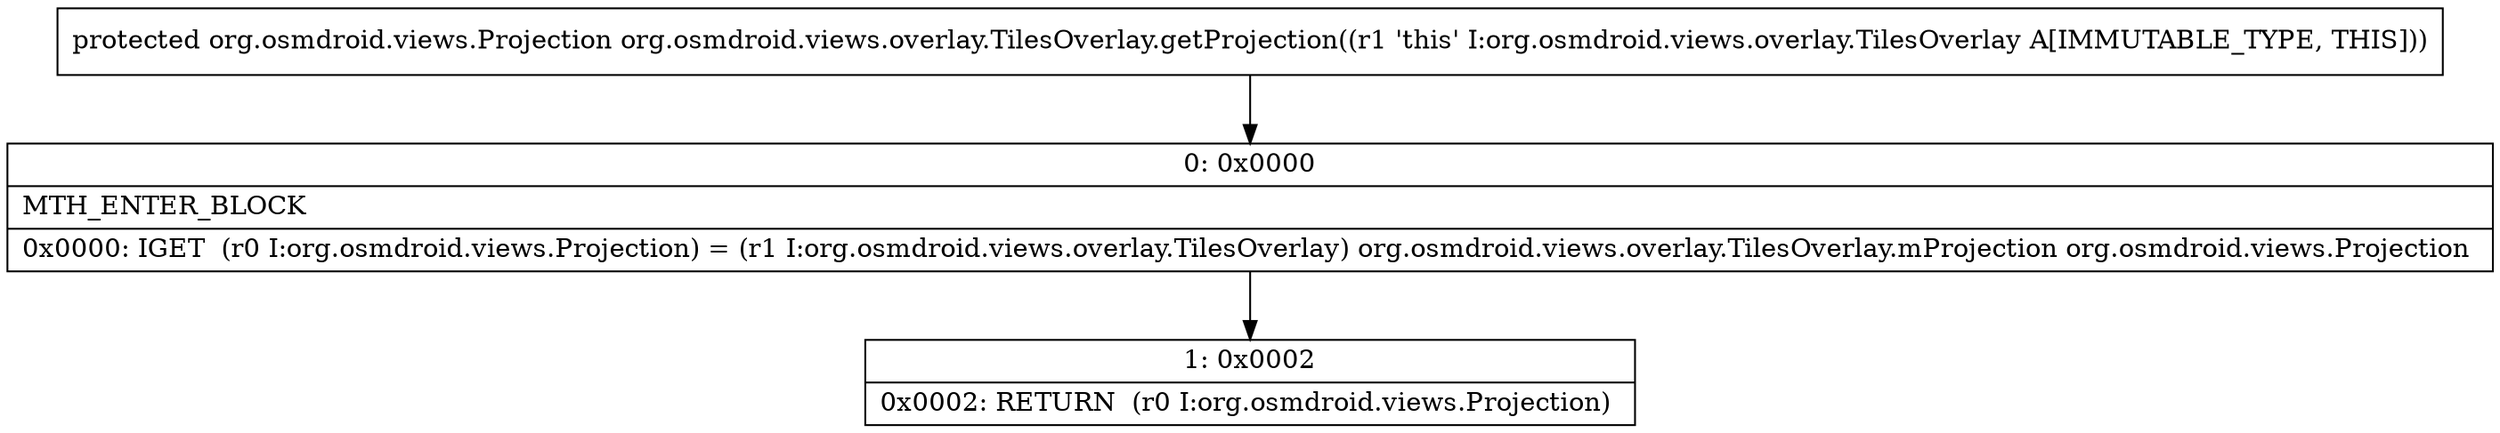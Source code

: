 digraph "CFG fororg.osmdroid.views.overlay.TilesOverlay.getProjection()Lorg\/osmdroid\/views\/Projection;" {
Node_0 [shape=record,label="{0\:\ 0x0000|MTH_ENTER_BLOCK\l|0x0000: IGET  (r0 I:org.osmdroid.views.Projection) = (r1 I:org.osmdroid.views.overlay.TilesOverlay) org.osmdroid.views.overlay.TilesOverlay.mProjection org.osmdroid.views.Projection \l}"];
Node_1 [shape=record,label="{1\:\ 0x0002|0x0002: RETURN  (r0 I:org.osmdroid.views.Projection) \l}"];
MethodNode[shape=record,label="{protected org.osmdroid.views.Projection org.osmdroid.views.overlay.TilesOverlay.getProjection((r1 'this' I:org.osmdroid.views.overlay.TilesOverlay A[IMMUTABLE_TYPE, THIS])) }"];
MethodNode -> Node_0;
Node_0 -> Node_1;
}

